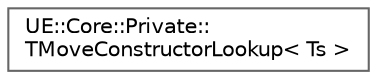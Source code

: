 digraph "Graphical Class Hierarchy"
{
 // INTERACTIVE_SVG=YES
 // LATEX_PDF_SIZE
  bgcolor="transparent";
  edge [fontname=Helvetica,fontsize=10,labelfontname=Helvetica,labelfontsize=10];
  node [fontname=Helvetica,fontsize=10,shape=box,height=0.2,width=0.4];
  rankdir="LR";
  Node0 [id="Node000000",label="UE::Core::Private::\lTMoveConstructorLookup\< Ts \>",height=0.2,width=0.4,color="grey40", fillcolor="white", style="filled",URL="$d5/ddc/structUE_1_1Core_1_1Private_1_1TMoveConstructorLookup.html",tooltip="A utility for calling a type's move constructor based on an index into a template parameter pack."];
}
